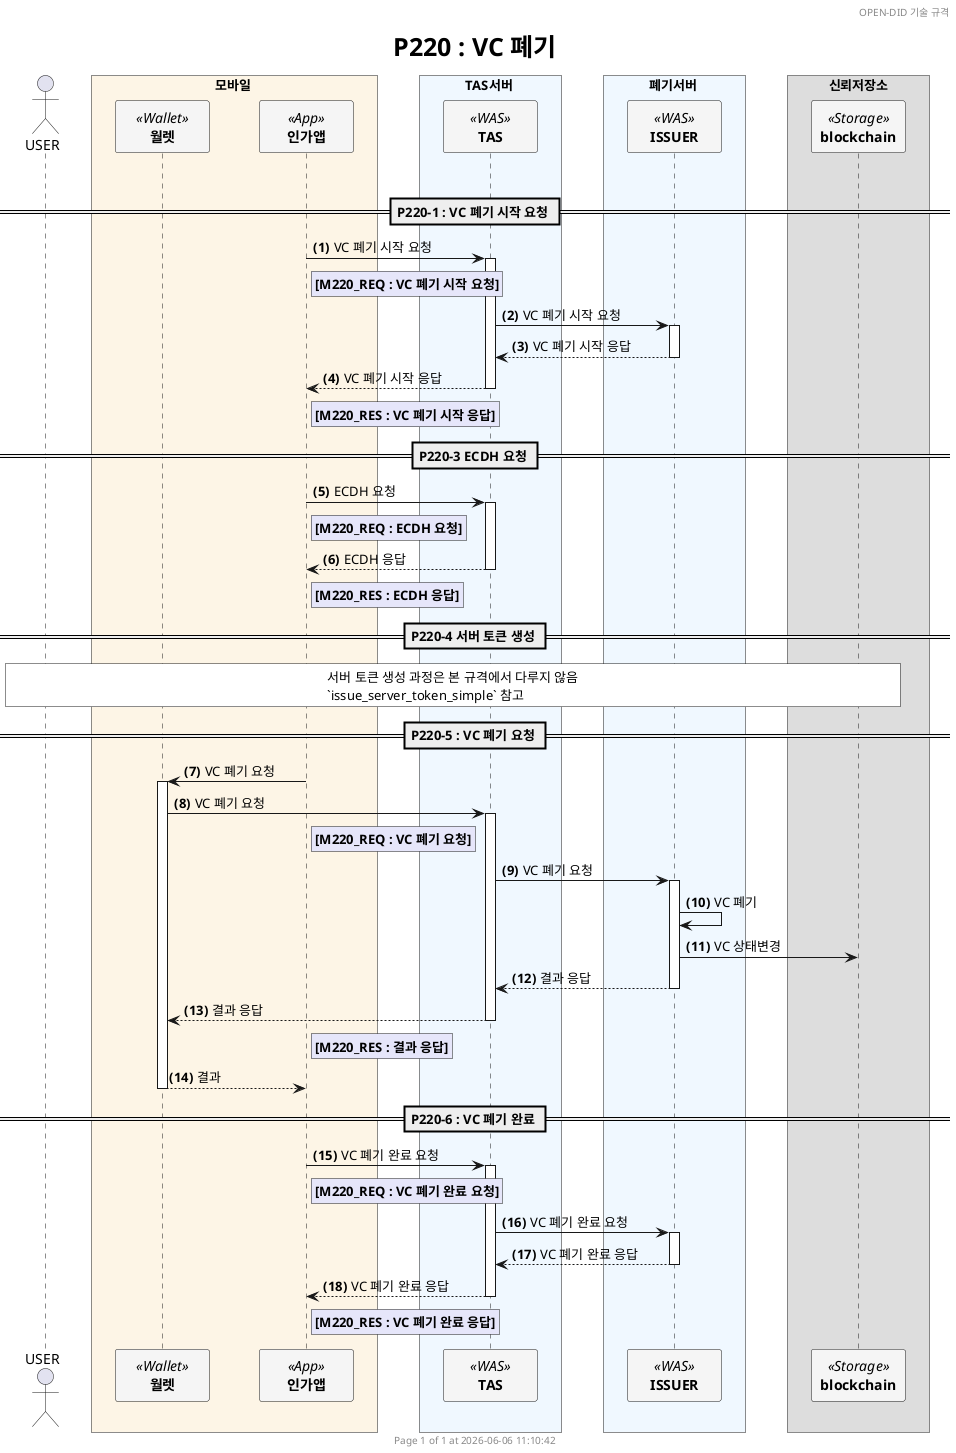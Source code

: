 
@startuml P220_revoke_vc_ko

'- - - - - - - - - - - - - - - - - - - - - - - - - - - - - - - - - - - - - - - - - - - - - - - - - - - - - - - - - - -
' 설정
'- - - - - - - - - - - - - - - - - - - - - - - - - - - - - - - - - - - - - - - - - - - - - - - - - - - - - - - - - - -
'=== Header and Footer ===
header OPEN-DID 기술 규격
footer
  	Page %page% of %lastpage% at %date("yyyy-MM-dd hh:mm:ss")
end footer

'=== 제목 ===
title
	<size:25>P220 : VC 폐기</size>
end title

'=== 옵션 ===
' 자동채번: ex) "<b>000." => 앞에 0을 채워 3자리 숫자로 표시
autonumber "<b>(#)</b>"
' 페이지 하단 participant box 숨기기
'hide footbox

'=== Panticipants ===
skinparam ParticipantPadding 20
skinparam BoxPadding 20
skinparam MaxMessageSize 500
skinparam MinClassWidth 80


actor USER

box 모바일 #OldLace
    participant "**월렛**" as WALLET <<Wallet>> #WhiteSmoke
    participant "**인가앱**" as CA <<App>> #WhiteSmoke    
end box

box TAS서버 #AliceBlue
    participant "**TAS**" as TAS <<WAS>> #WhiteSmoke
end box

box 폐기서버 #AliceBlue
    participant "**ISSUER**" as ISSUER <<WAS>> #WhiteSmoke
end box
/' 
box 저장소통신서버 #AliceBlue
    participant "**TSS**" as TSS <<WAS>> #WhiteSmoke
end box 
'/
box 신뢰저장소
    participant "**blockchain**" as BC <<Storage>> #WhiteSmoke
end box 

'- - - - - - - - - - - - - - - - - - - - - - - - - - - - - - - - - - - - - - - - - - - - - - - - - - - - - - - - - - -
' 상수
'- - - - - - - - - - - - - - - - - - - - - - - - - - - - - - - - - - - - - - - - - - - - - - - - - - - - - - - - - - -

!$refdoc = "별도 문서 참조"
!$doc = "데이터명세 문서 참조"

'- - - - - - - - - - - - - - - - - - - - - - - - - - - - - - - ㄴ- - - - - - - - - - - - - - - - - - - - - - - - - - - -
' 내용
'- - - - - - - - - - - - - - - - - - - - - - - - - - - - - - - - - - - - - - - - - - - - - - - - - - - - - - - - - - -
|||

== P220-1 : VC 폐기 시작 요청 ==
CA -> TAS++: VC 폐기 시작 요청
    rnote right of CA #Lavender
        **[M220_REQ : VC 폐기 시작 요청]**
    end note
    TAS -> ISSUER++: VC 폐기 시작 요청
    return VC 폐기 시작 응답
return VC 폐기 시작 응답
rnote right of CA #Lavender
    **[M220_RES : VC 폐기 시작 응답]**
end note

== P220-3 ECDH 요청 ==
CA -> TAS++ : ECDH 요청
rnote right of CA #Lavender
    **[M220_REQ : ECDH 요청]**
end note

TAS --> CA--: ECDH 응답
rnote right of CA #Lavender
    **[M220_RES : ECDH 응답]**
end note

== P220-4 서버 토큰 생성 ==
rnote across #white
    서버 토큰 생성 과정은 본 규격에서 다루지 않음
    `issue_server_token_simple` 참고
end note

== P220-5 : VC 폐기 요청 ==
CA -> WALLET++: VC 폐기 요청 
    WALLET -> TAS++: VC 폐기 요청
        rnote right of CA #Lavender
            **[M220_REQ : VC 폐기 요청]**
        end note
        TAS -> ISSUER++: VC 폐기 요청
            ISSUER -> ISSUER: VC 폐기
            ISSUER -> BC: VC 상태변경
        return 결과 응답
    return 결과 응답
    rnote right of CA #Lavender
        **[M220_RES : 결과 응답]**
    end note
return 결과

== P220-6 : VC 폐기 완료 ==
CA -> TAS++: VC 폐기 완료 요청
    rnote right of CA #Lavender
        **[M220_REQ : VC 폐기 완료 요청]**
    end note
    TAS -> ISSUER++: VC 폐기 완료 요청
    return VC 폐기 완료 응답
return VC 폐기 완료 응답
rnote right of CA #Lavender
    **[M220_RES : VC 폐기 완료 응답]**
end note
deactivate CA

@enduml

